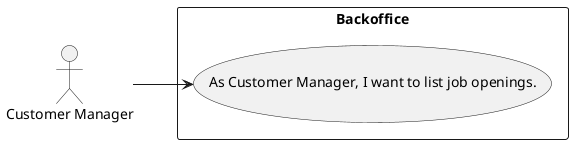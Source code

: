 @startuml US1003_UCD

:Customer Manager: as CustomerManager


left to right direction

rectangle "Backoffice" {
  usecase "As Customer Manager, I want to list job openings." as listJobOpenings
}

CustomerManager --> (listJobOpenings)

@enduml
